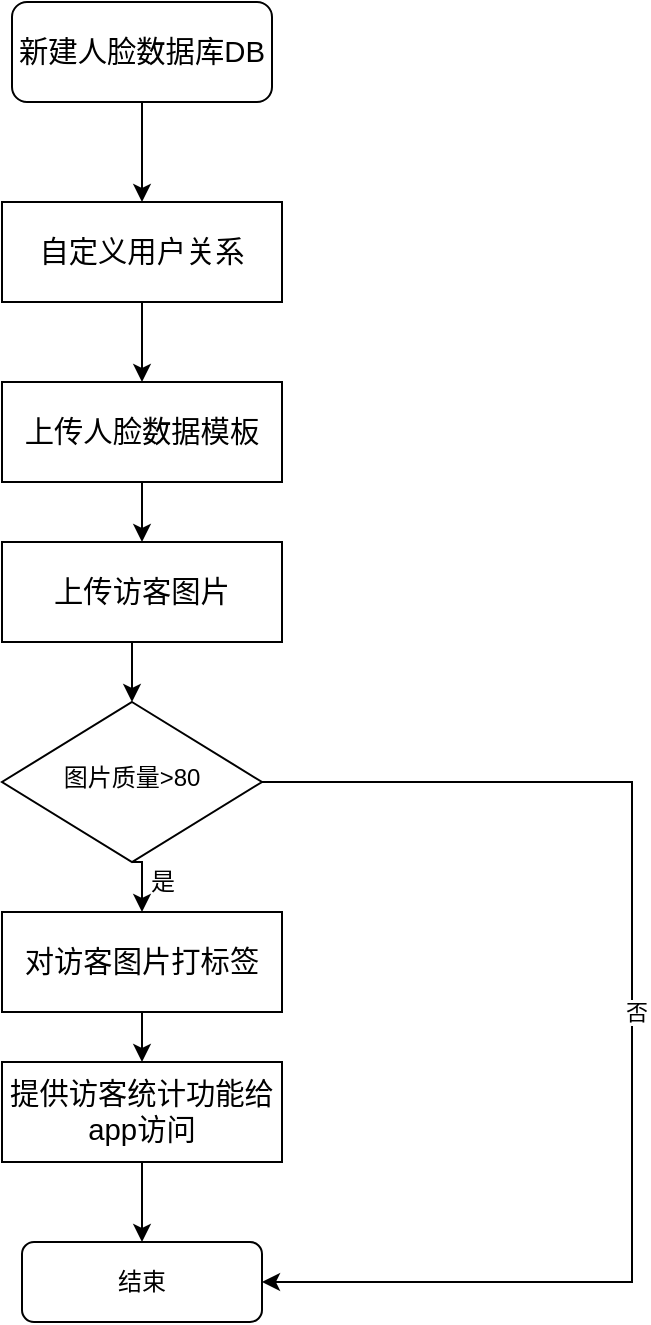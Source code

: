 <mxfile version="15.2.7" type="device"><diagram id="C5RBs43oDa-KdzZeNtuy" name="Page-1"><mxGraphModel dx="1086" dy="806" grid="1" gridSize="10" guides="1" tooltips="1" connect="1" arrows="1" fold="1" page="1" pageScale="1" pageWidth="827" pageHeight="1169" math="0" shadow="0"><root><mxCell id="WIyWlLk6GJQsqaUBKTNV-0"/><mxCell id="WIyWlLk6GJQsqaUBKTNV-1" parent="WIyWlLk6GJQsqaUBKTNV-0"/><mxCell id="StE9vmLJU_6Ksr9bw2KO-3" style="edgeStyle=orthogonalEdgeStyle;rounded=0;orthogonalLoop=1;jettySize=auto;html=1;exitX=0.5;exitY=1;exitDx=0;exitDy=0;" edge="1" parent="WIyWlLk6GJQsqaUBKTNV-1" source="WIyWlLk6GJQsqaUBKTNV-3" target="StE9vmLJU_6Ksr9bw2KO-0"><mxGeometry relative="1" as="geometry"/></mxCell><mxCell id="WIyWlLk6GJQsqaUBKTNV-3" value="&lt;span style=&quot;font-size: 14.667px&quot;&gt;新建人脸数据库&lt;span lang=&quot;EN-US&quot;&gt;DB&lt;/span&gt;&lt;/span&gt;" style="rounded=1;whiteSpace=wrap;html=1;fontSize=12;glass=0;strokeWidth=1;shadow=0;" parent="WIyWlLk6GJQsqaUBKTNV-1" vertex="1"><mxGeometry x="150" y="80" width="130" height="50" as="geometry"/></mxCell><mxCell id="StE9vmLJU_6Ksr9bw2KO-6" style="edgeStyle=orthogonalEdgeStyle;rounded=0;orthogonalLoop=1;jettySize=auto;html=1;exitX=1;exitY=0.5;exitDx=0;exitDy=0;entryX=1;entryY=0.5;entryDx=0;entryDy=0;" edge="1" parent="WIyWlLk6GJQsqaUBKTNV-1" source="WIyWlLk6GJQsqaUBKTNV-6" target="WIyWlLk6GJQsqaUBKTNV-11"><mxGeometry relative="1" as="geometry"><Array as="points"><mxPoint x="460" y="470"/><mxPoint x="460" y="720"/></Array></mxGeometry></mxCell><mxCell id="StE9vmLJU_6Ksr9bw2KO-9" value="否" style="edgeLabel;html=1;align=center;verticalAlign=middle;resizable=0;points=[];" vertex="1" connectable="0" parent="StE9vmLJU_6Ksr9bw2KO-6"><mxGeometry x="-0.18" y="2" relative="1" as="geometry"><mxPoint y="46" as="offset"/></mxGeometry></mxCell><mxCell id="StE9vmLJU_6Ksr9bw2KO-10" style="edgeStyle=orthogonalEdgeStyle;rounded=0;orthogonalLoop=1;jettySize=auto;html=1;exitX=0.5;exitY=1;exitDx=0;exitDy=0;entryX=0.5;entryY=0;entryDx=0;entryDy=0;" edge="1" parent="WIyWlLk6GJQsqaUBKTNV-1" source="WIyWlLk6GJQsqaUBKTNV-6" target="StE9vmLJU_6Ksr9bw2KO-8"><mxGeometry relative="1" as="geometry"/></mxCell><mxCell id="WIyWlLk6GJQsqaUBKTNV-6" value="图片质量&amp;gt;80" style="rhombus;whiteSpace=wrap;html=1;shadow=0;fontFamily=Helvetica;fontSize=12;align=center;strokeWidth=1;spacing=6;spacingTop=-4;" parent="WIyWlLk6GJQsqaUBKTNV-1" vertex="1"><mxGeometry x="145" y="430" width="130" height="80" as="geometry"/></mxCell><mxCell id="WIyWlLk6GJQsqaUBKTNV-11" value="结束" style="rounded=1;whiteSpace=wrap;html=1;fontSize=12;glass=0;strokeWidth=1;shadow=0;" parent="WIyWlLk6GJQsqaUBKTNV-1" vertex="1"><mxGeometry x="155" y="700" width="120" height="40" as="geometry"/></mxCell><mxCell id="StE9vmLJU_6Ksr9bw2KO-5" style="edgeStyle=orthogonalEdgeStyle;rounded=0;orthogonalLoop=1;jettySize=auto;html=1;exitX=0.5;exitY=1;exitDx=0;exitDy=0;entryX=0.5;entryY=0;entryDx=0;entryDy=0;" edge="1" parent="WIyWlLk6GJQsqaUBKTNV-1" source="StE9vmLJU_6Ksr9bw2KO-0" target="StE9vmLJU_6Ksr9bw2KO-4"><mxGeometry relative="1" as="geometry"/></mxCell><mxCell id="StE9vmLJU_6Ksr9bw2KO-0" value="&lt;font face=&quot;微软雅黑, sans-serif&quot; style=&quot;font-size: 14.667px&quot;&gt;自定义用户关系&lt;/font&gt;" style="rounded=0;whiteSpace=wrap;html=1;" vertex="1" parent="WIyWlLk6GJQsqaUBKTNV-1"><mxGeometry x="145" y="180" width="140" height="50" as="geometry"/></mxCell><mxCell id="StE9vmLJU_6Ksr9bw2KO-7" style="edgeStyle=orthogonalEdgeStyle;rounded=0;orthogonalLoop=1;jettySize=auto;html=1;exitX=0.5;exitY=1;exitDx=0;exitDy=0;" edge="1" parent="WIyWlLk6GJQsqaUBKTNV-1" source="StE9vmLJU_6Ksr9bw2KO-4"><mxGeometry relative="1" as="geometry"><mxPoint x="215" y="350" as="targetPoint"/></mxGeometry></mxCell><mxCell id="StE9vmLJU_6Ksr9bw2KO-4" value="&lt;font face=&quot;微软雅黑, sans-serif&quot; style=&quot;font-size: 14.667px&quot;&gt;上传人脸数据模板&lt;/font&gt;" style="rounded=0;whiteSpace=wrap;html=1;" vertex="1" parent="WIyWlLk6GJQsqaUBKTNV-1"><mxGeometry x="145" y="270" width="140" height="50" as="geometry"/></mxCell><mxCell id="StE9vmLJU_6Ksr9bw2KO-15" style="edgeStyle=orthogonalEdgeStyle;rounded=0;orthogonalLoop=1;jettySize=auto;html=1;exitX=0.5;exitY=1;exitDx=0;exitDy=0;" edge="1" parent="WIyWlLk6GJQsqaUBKTNV-1" source="StE9vmLJU_6Ksr9bw2KO-8" target="StE9vmLJU_6Ksr9bw2KO-14"><mxGeometry relative="1" as="geometry"/></mxCell><mxCell id="StE9vmLJU_6Ksr9bw2KO-8" value="&lt;font face=&quot;微软雅黑, sans-serif&quot; style=&quot;font-size: 14.667px&quot;&gt;对访客图片打标签&lt;/font&gt;" style="rounded=0;whiteSpace=wrap;html=1;" vertex="1" parent="WIyWlLk6GJQsqaUBKTNV-1"><mxGeometry x="145" y="535" width="140" height="50" as="geometry"/></mxCell><mxCell id="StE9vmLJU_6Ksr9bw2KO-11" value="是" style="text;html=1;align=center;verticalAlign=middle;resizable=0;points=[];autosize=1;strokeColor=none;fillColor=none;" vertex="1" parent="WIyWlLk6GJQsqaUBKTNV-1"><mxGeometry x="210" y="510" width="30" height="20" as="geometry"/></mxCell><mxCell id="StE9vmLJU_6Ksr9bw2KO-13" style="edgeStyle=orthogonalEdgeStyle;rounded=0;orthogonalLoop=1;jettySize=auto;html=1;exitX=0.5;exitY=1;exitDx=0;exitDy=0;entryX=0.5;entryY=0;entryDx=0;entryDy=0;" edge="1" parent="WIyWlLk6GJQsqaUBKTNV-1" source="StE9vmLJU_6Ksr9bw2KO-12" target="WIyWlLk6GJQsqaUBKTNV-6"><mxGeometry relative="1" as="geometry"/></mxCell><mxCell id="StE9vmLJU_6Ksr9bw2KO-12" value="&lt;font face=&quot;微软雅黑, sans-serif&quot;&gt;&lt;span style=&quot;font-size: 14.667px&quot;&gt;上传访客图片&lt;/span&gt;&lt;/font&gt;" style="rounded=0;whiteSpace=wrap;html=1;" vertex="1" parent="WIyWlLk6GJQsqaUBKTNV-1"><mxGeometry x="145" y="350" width="140" height="50" as="geometry"/></mxCell><mxCell id="StE9vmLJU_6Ksr9bw2KO-16" style="edgeStyle=orthogonalEdgeStyle;rounded=0;orthogonalLoop=1;jettySize=auto;html=1;exitX=0.5;exitY=1;exitDx=0;exitDy=0;entryX=0.5;entryY=0;entryDx=0;entryDy=0;" edge="1" parent="WIyWlLk6GJQsqaUBKTNV-1" source="StE9vmLJU_6Ksr9bw2KO-14" target="WIyWlLk6GJQsqaUBKTNV-11"><mxGeometry relative="1" as="geometry"/></mxCell><mxCell id="StE9vmLJU_6Ksr9bw2KO-14" value="&lt;font face=&quot;微软雅黑, sans-serif&quot; style=&quot;font-size: 14.667px&quot;&gt;提供访客统计功能给app访问&lt;/font&gt;" style="rounded=0;whiteSpace=wrap;html=1;" vertex="1" parent="WIyWlLk6GJQsqaUBKTNV-1"><mxGeometry x="145" y="610" width="140" height="50" as="geometry"/></mxCell></root></mxGraphModel></diagram></mxfile>